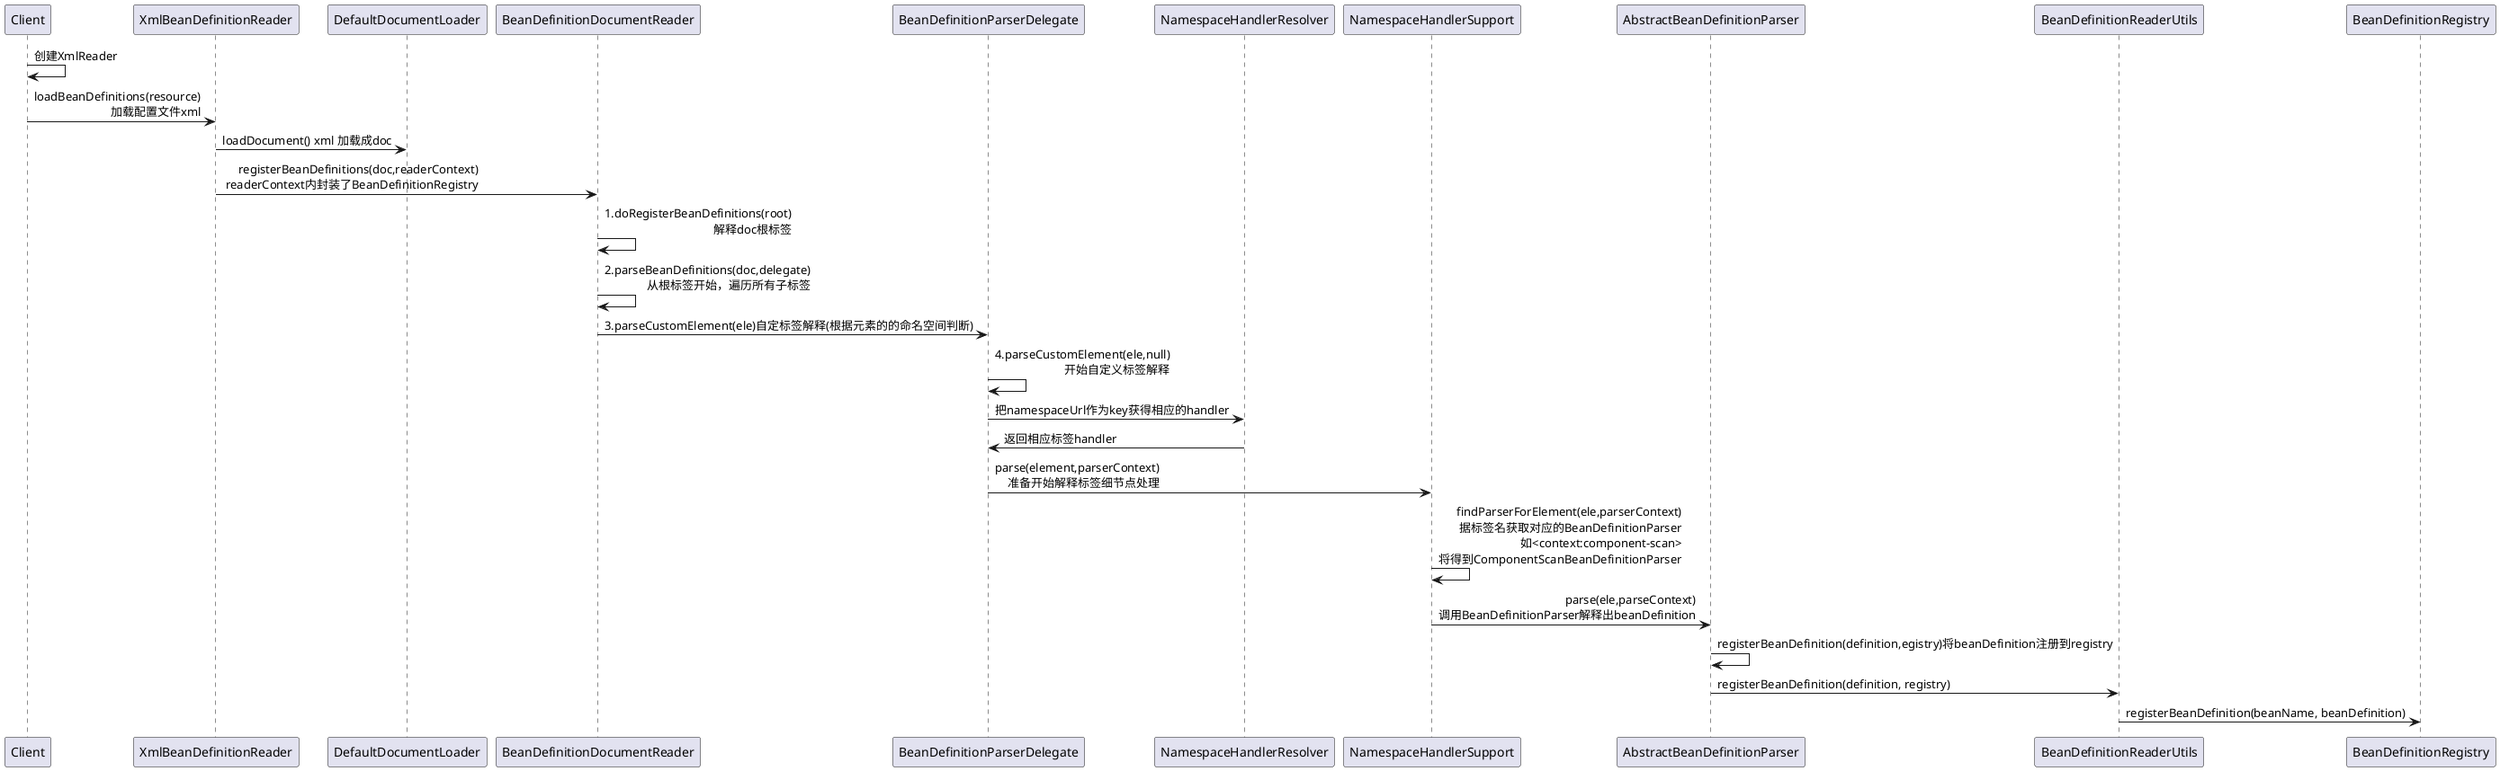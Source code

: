 
@startuml
Client -> Client: 创建XmlReader
Client -> XmlBeanDefinitionReader: loadBeanDefinitions(resource)\r加载配置文件xml
XmlBeanDefinitionReader -> DefaultDocumentLoader: loadDocument() xml 加载成doc
XmlBeanDefinitionReader -> BeanDefinitionDocumentReader: registerBeanDefinitions(doc,readerContext)\r readerContext内封装了BeanDefinitionRegistry
BeanDefinitionDocumentReader -> BeanDefinitionDocumentReader: 1.doRegisterBeanDefinitions(root)\r解释doc根标签
BeanDefinitionDocumentReader -> BeanDefinitionDocumentReader: 2.parseBeanDefinitions(doc,delegate)\r从根标签开始，遍历所有子标签
BeanDefinitionDocumentReader -> BeanDefinitionParserDelegate: 3.parseCustomElement(ele)自定标签解释(根据元素的的命名空间判断)
BeanDefinitionParserDelegate -> BeanDefinitionParserDelegate: 4.parseCustomElement(ele,null)\r开始自定义标签解释
BeanDefinitionParserDelegate -> NamespaceHandlerResolver:把namespaceUrl作为key获得相应的handler
NamespaceHandlerResolver -> BeanDefinitionParserDelegate:返回相应标签handler
BeanDefinitionParserDelegate -> NamespaceHandlerSupport:parse(element,parserContext)\r准备开始解释标签细节点处理
NamespaceHandlerSupport ->NamespaceHandlerSupport:findParserForElement(ele,parserContext)\r据标签名获取对应的BeanDefinitionParser\r如<context:component-scan>\n将得到ComponentScanBeanDefinitionParser
NamespaceHandlerSupport->AbstractBeanDefinitionParser: parse(ele,parseContext)\r调用BeanDefinitionParser解释出beanDefinition
AbstractBeanDefinitionParser->AbstractBeanDefinitionParser:registerBeanDefinition(definition,egistry)将beanDefinition注册到registry
AbstractBeanDefinitionParser->BeanDefinitionReaderUtils:registerBeanDefinition(definition, registry)
BeanDefinitionReaderUtils->BeanDefinitionRegistry:registerBeanDefinition(beanName, beanDefinition)
@enduml